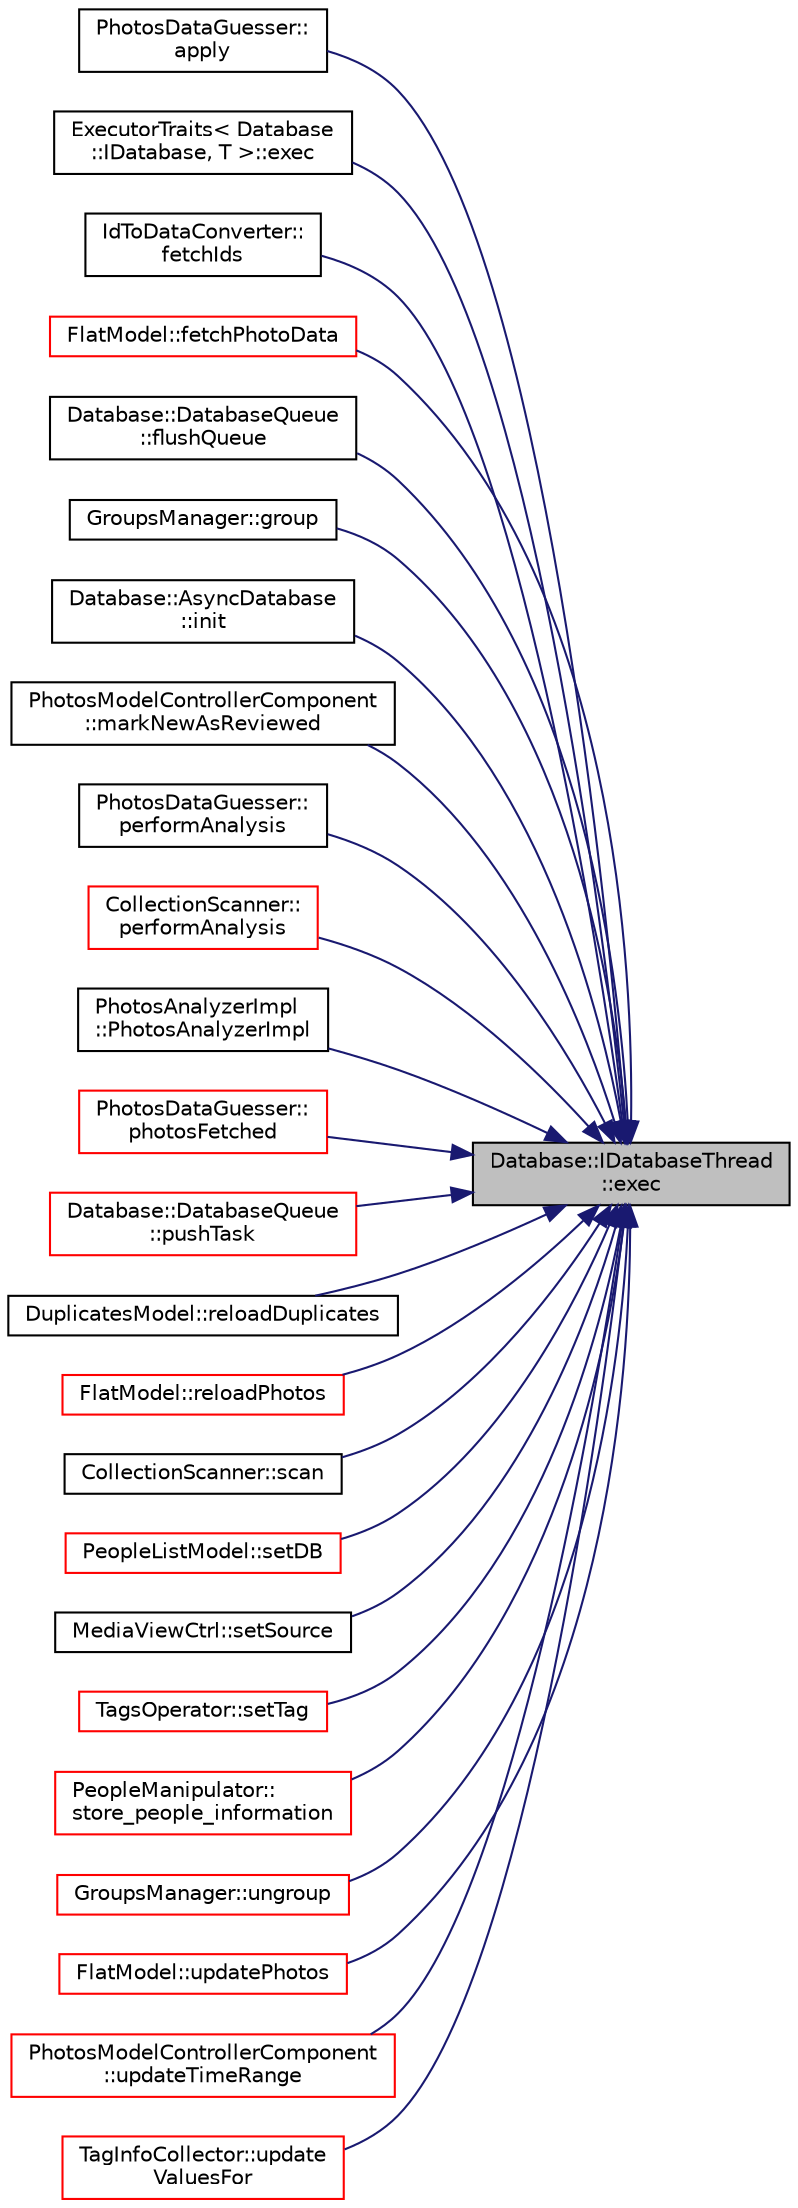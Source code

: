 digraph "Database::IDatabaseThread::exec"
{
 // LATEX_PDF_SIZE
  edge [fontname="Helvetica",fontsize="10",labelfontname="Helvetica",labelfontsize="10"];
  node [fontname="Helvetica",fontsize="10",shape=record];
  rankdir="RL";
  Node1 [label="Database::IDatabaseThread\l::exec",height=0.2,width=0.4,color="black", fillcolor="grey75", style="filled", fontcolor="black",tooltip=" "];
  Node1 -> Node2 [dir="back",color="midnightblue",fontsize="10",style="solid",fontname="Helvetica"];
  Node2 [label="PhotosDataGuesser::\lapply",height=0.2,width=0.4,color="black", fillcolor="white", style="filled",URL="$class_photos_data_guesser.html#a0bc34e155153f9a3b4af61c523e0adef",tooltip=" "];
  Node1 -> Node3 [dir="back",color="midnightblue",fontsize="10",style="solid",fontname="Helvetica"];
  Node3 [label="ExecutorTraits\< Database\l::IDatabase, T \>::exec",height=0.2,width=0.4,color="black", fillcolor="white", style="filled",URL="$struct_executor_traits_3_01_database_1_1_i_database_00_01_t_01_4.html#a7dcc57585506ca5a142812a3ba16250c",tooltip=" "];
  Node1 -> Node4 [dir="back",color="midnightblue",fontsize="10",style="solid",fontname="Helvetica"];
  Node4 [label="IdToDataConverter::\lfetchIds",height=0.2,width=0.4,color="black", fillcolor="white", style="filled",URL="$class_id_to_data_converter.html#aa417b3a4822c66fef649e76b57ec8c27",tooltip=" "];
  Node1 -> Node5 [dir="back",color="midnightblue",fontsize="10",style="solid",fontname="Helvetica"];
  Node5 [label="FlatModel::fetchPhotoData",height=0.2,width=0.4,color="red", fillcolor="white", style="filled",URL="$class_flat_model.html#a4a19431437655a63979f89d71253a931",tooltip=" "];
  Node1 -> Node10 [dir="back",color="midnightblue",fontsize="10",style="solid",fontname="Helvetica"];
  Node10 [label="Database::DatabaseQueue\l::flushQueue",height=0.2,width=0.4,color="black", fillcolor="white", style="filled",URL="$class_database_1_1_database_queue.html#a727922aa6057564410d837ace96f18a8",tooltip=" "];
  Node1 -> Node11 [dir="back",color="midnightblue",fontsize="10",style="solid",fontname="Helvetica"];
  Node11 [label="GroupsManager::group",height=0.2,width=0.4,color="black", fillcolor="white", style="filled",URL="$namespace_groups_manager.html#a36d06be40255e8a0134e20f37a9da47b",tooltip=" "];
  Node1 -> Node12 [dir="back",color="midnightblue",fontsize="10",style="solid",fontname="Helvetica"];
  Node12 [label="Database::AsyncDatabase\l::init",height=0.2,width=0.4,color="black", fillcolor="white", style="filled",URL="$class_database_1_1_async_database.html#a836d2e0ec99e3b7aba3084716033f58d",tooltip=" "];
  Node1 -> Node13 [dir="back",color="midnightblue",fontsize="10",style="solid",fontname="Helvetica"];
  Node13 [label="PhotosModelControllerComponent\l::markNewAsReviewed",height=0.2,width=0.4,color="black", fillcolor="white", style="filled",URL="$class_photos_model_controller_component.html#a67b32f8b713139eb8aac45654dba63c0",tooltip=" "];
  Node1 -> Node14 [dir="back",color="midnightblue",fontsize="10",style="solid",fontname="Helvetica"];
  Node14 [label="PhotosDataGuesser::\lperformAnalysis",height=0.2,width=0.4,color="black", fillcolor="white", style="filled",URL="$class_photos_data_guesser.html#aa1deadbac16619773fd436a54baee851",tooltip=" "];
  Node1 -> Node15 [dir="back",color="midnightblue",fontsize="10",style="solid",fontname="Helvetica"];
  Node15 [label="CollectionScanner::\lperformAnalysis",height=0.2,width=0.4,color="red", fillcolor="white", style="filled",URL="$class_collection_scanner.html#adbc3f49aec1203fad1160b5a41a2b0f2",tooltip=" "];
  Node1 -> Node21 [dir="back",color="midnightblue",fontsize="10",style="solid",fontname="Helvetica"];
  Node21 [label="PhotosAnalyzerImpl\l::PhotosAnalyzerImpl",height=0.2,width=0.4,color="black", fillcolor="white", style="filled",URL="$class_photos_analyzer_impl.html#a6e3e7a3cbef37ad4d8f2ad872d8c06a5",tooltip=" "];
  Node1 -> Node22 [dir="back",color="midnightblue",fontsize="10",style="solid",fontname="Helvetica"];
  Node22 [label="PhotosDataGuesser::\lphotosFetched",height=0.2,width=0.4,color="red", fillcolor="white", style="filled",URL="$class_photos_data_guesser.html#ab0dc77417158a8d20aecc97590a89d41",tooltip=" "];
  Node1 -> Node24 [dir="back",color="midnightblue",fontsize="10",style="solid",fontname="Helvetica"];
  Node24 [label="Database::DatabaseQueue\l::pushTask",height=0.2,width=0.4,color="red", fillcolor="white", style="filled",URL="$class_database_1_1_database_queue.html#a986bb6cbf5feb18300106de60e39dc74",tooltip=" "];
  Node1 -> Node26 [dir="back",color="midnightblue",fontsize="10",style="solid",fontname="Helvetica"];
  Node26 [label="DuplicatesModel::reloadDuplicates",height=0.2,width=0.4,color="black", fillcolor="white", style="filled",URL="$class_duplicates_model.html#aef4fce298f18eeccc00f4aa8a013cfe9",tooltip=" "];
  Node1 -> Node27 [dir="back",color="midnightblue",fontsize="10",style="solid",fontname="Helvetica"];
  Node27 [label="FlatModel::reloadPhotos",height=0.2,width=0.4,color="red", fillcolor="white", style="filled",URL="$class_flat_model.html#ad7e7b563526a60acc35ccbf1d2491ba3",tooltip=" "];
  Node1 -> Node20 [dir="back",color="midnightblue",fontsize="10",style="solid",fontname="Helvetica"];
  Node20 [label="CollectionScanner::scan",height=0.2,width=0.4,color="black", fillcolor="white", style="filled",URL="$class_collection_scanner.html#a7d7efea2e0e976663465a01f8831ac4a",tooltip=" "];
  Node1 -> Node30 [dir="back",color="midnightblue",fontsize="10",style="solid",fontname="Helvetica"];
  Node30 [label="PeopleListModel::setDB",height=0.2,width=0.4,color="red", fillcolor="white", style="filled",URL="$class_people_list_model.html#a217120aaf87ae60bb5c66d97a07f92d9",tooltip=" "];
  Node1 -> Node33 [dir="back",color="midnightblue",fontsize="10",style="solid",fontname="Helvetica"];
  Node33 [label="MediaViewCtrl::setSource",height=0.2,width=0.4,color="black", fillcolor="white", style="filled",URL="$class_media_view_ctrl.html#a98d9275bf877422453e14e46d1bbaf09",tooltip=" "];
  Node1 -> Node34 [dir="back",color="midnightblue",fontsize="10",style="solid",fontname="Helvetica"];
  Node34 [label="TagsOperator::setTag",height=0.2,width=0.4,color="red", fillcolor="white", style="filled",URL="$class_tags_operator.html#aa6ec7f69096cee8febd2182a882f5bbd",tooltip=" "];
  Node1 -> Node38 [dir="back",color="midnightblue",fontsize="10",style="solid",fontname="Helvetica"];
  Node38 [label="PeopleManipulator::\lstore_people_information",height=0.2,width=0.4,color="red", fillcolor="white", style="filled",URL="$class_people_manipulator.html#add0864334e050e3b8db558de4bb08904",tooltip=" "];
  Node1 -> Node40 [dir="back",color="midnightblue",fontsize="10",style="solid",fontname="Helvetica"];
  Node40 [label="GroupsManager::ungroup",height=0.2,width=0.4,color="red", fillcolor="white", style="filled",URL="$namespace_groups_manager.html#ab262024260dcb1a060e7756e1e315e1c",tooltip=" "];
  Node1 -> Node46 [dir="back",color="midnightblue",fontsize="10",style="solid",fontname="Helvetica"];
  Node46 [label="FlatModel::updatePhotos",height=0.2,width=0.4,color="red", fillcolor="white", style="filled",URL="$class_flat_model.html#ab787f239714891d0dbea80843b519bf2",tooltip=" "];
  Node1 -> Node57 [dir="back",color="midnightblue",fontsize="10",style="solid",fontname="Helvetica"];
  Node57 [label="PhotosModelControllerComponent\l::updateTimeRange",height=0.2,width=0.4,color="red", fillcolor="white", style="filled",URL="$class_photos_model_controller_component.html#a95928dce8f42102f559369e1021598ad",tooltip=" "];
  Node1 -> Node58 [dir="back",color="midnightblue",fontsize="10",style="solid",fontname="Helvetica"];
  Node58 [label="TagInfoCollector::update\lValuesFor",height=0.2,width=0.4,color="red", fillcolor="white", style="filled",URL="$class_tag_info_collector.html#ac9a9d5cb67ed21da76ad389a5de0f565",tooltip=" "];
}
